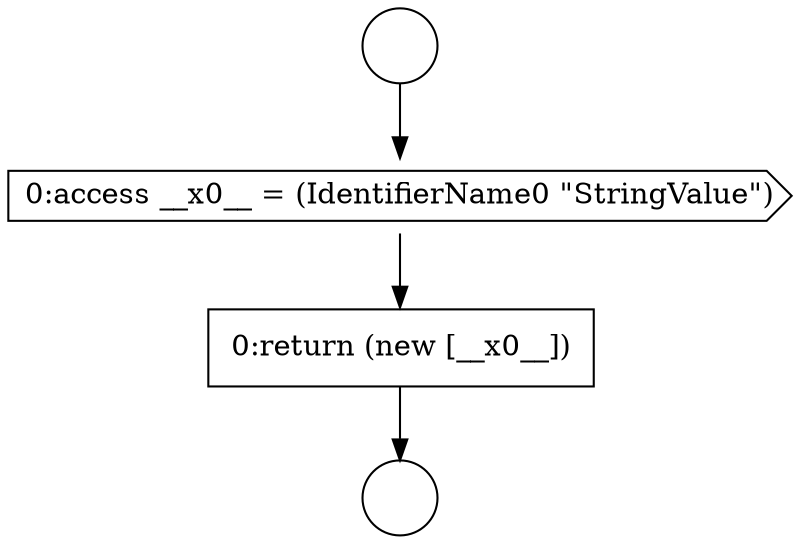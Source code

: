 digraph {
  node9748 [shape=circle label=" " color="black" fillcolor="white" style=filled]
  node9750 [shape=cds, label=<<font color="black">0:access __x0__ = (IdentifierName0 &quot;StringValue&quot;)</font>> color="black" fillcolor="white" style=filled]
  node9751 [shape=none, margin=0, label=<<font color="black">
    <table border="0" cellborder="1" cellspacing="0" cellpadding="10">
      <tr><td align="left">0:return (new [__x0__])</td></tr>
    </table>
  </font>> color="black" fillcolor="white" style=filled]
  node9749 [shape=circle label=" " color="black" fillcolor="white" style=filled]
  node9748 -> node9750 [ color="black"]
  node9750 -> node9751 [ color="black"]
  node9751 -> node9749 [ color="black"]
}
